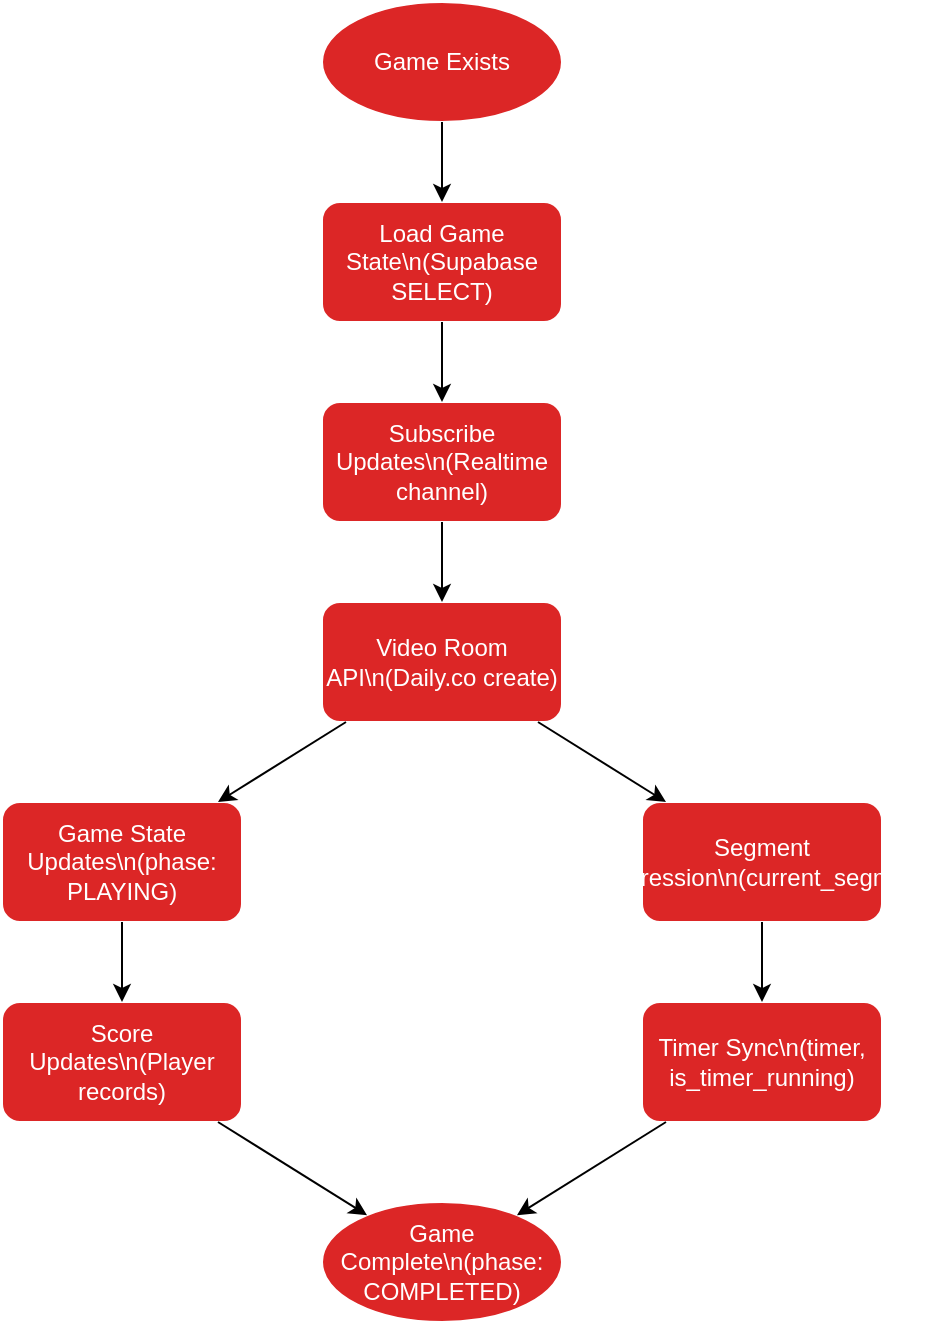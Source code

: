 <mxfile version="24.7.17">
  <diagram name="Host Backend Flow" id="host-backend-flow">
    
<mxGraphModel dx="1422" dy="794" grid="1" gridSize="10" guides="1" tooltips="1" connect="1" arrows="1" fold="1" page="1" pageScale="1" pageWidth="827" pageHeight="1169">
  <root>
    <mxCell id="0"/>
    <mxCell id="1" parent="0"/>
    
    <!-- Start State -->
    <mxCell id="start" value="Game Exists" style="ellipse;whiteSpace=wrap;html=1;fillColor=#DC2626;fontColor=white;strokeColor=white;" vertex="1" parent="1">
      <mxGeometry x="360" y="40" width="120" height="60" as="geometry"/>
    </mxCell>
    
    <!-- Load Game State -->
    <mxCell id="load_state" value="Load Game State\n(Supabase SELECT)" style="rounded=1;whiteSpace=wrap;html=1;fillColor=#DC2626;fontColor=white;strokeColor=white;" vertex="1" parent="1">
      <mxGeometry x="360" y="140" width="120" height="60" as="geometry"/>
    </mxCell>
    
    <!-- Subscribe to Updates -->
    <mxCell id="subscribe" value="Subscribe Updates\n(Realtime channel)" style="rounded=1;whiteSpace=wrap;html=1;fillColor=#DC2626;fontColor=white;strokeColor=white;" vertex="1" parent="1">
      <mxGeometry x="360" y="240" width="120" height="60" as="geometry"/>
    </mxCell>
    
    <!-- Video Room Creation -->
    <mxCell id="video_create" value="Video Room API\n(Daily.co create)" style="rounded=1;whiteSpace=wrap;html=1;fillColor=#DC2626;fontColor=white;strokeColor=white;" vertex="1" parent="1">
      <mxGeometry x="360" y="340" width="120" height="60" as="geometry"/>
    </mxCell>
    
    <!-- Game State Updates -->
    <mxCell id="state_updates" value="Game State Updates\n(phase: PLAYING)" style="rounded=1;whiteSpace=wrap;html=1;fillColor=#DC2626;fontColor=white;strokeColor=white;" vertex="1" parent="1">
      <mxGeometry x="200" y="440" width="120" height="60" as="geometry"/>
    </mxCell>
    
    <!-- Segment Progression -->
    <mxCell id="segment_prog" value="Segment Progression\n(current_segment)" style="rounded=1;whiteSpace=wrap;html=1;fillColor=#DC2626;fontColor=white;strokeColor=white;" vertex="1" parent="1">
      <mxGeometry x="520" y="440" width="120" height="60" as="geometry"/>
    </mxCell>
    
    <!-- Score Updates -->
    <mxCell id="score_updates" value="Score Updates\n(Player records)" style="rounded=1;whiteSpace=wrap;html=1;fillColor=#DC2626;fontColor=white;strokeColor=white;" vertex="1" parent="1">
      <mxGeometry x="200" y="540" width="120" height="60" as="geometry"/>
    </mxCell>
    
    <!-- Timer Sync -->
    <mxCell id="timer_sync" value="Timer Sync\n(timer, is_timer_running)" style="rounded=1;whiteSpace=wrap;html=1;fillColor=#DC2626;fontColor=white;strokeColor=white;" vertex="1" parent="1">
      <mxGeometry x="520" y="540" width="120" height="60" as="geometry"/>
    </mxCell>
    
    <!-- End State -->
    <mxCell id="end" value="Game Complete\n(phase: COMPLETED)" style="ellipse;whiteSpace=wrap;html=1;fillColor=#DC2626;fontColor=white;strokeColor=white;" vertex="1" parent="1">
      <mxGeometry x="360" y="640" width="120" height="60" as="geometry"/>
    </mxCell>
    
    <!-- Transitions -->
    <mxCell edge="1" parent="1" source="start" target="load_state">
      <mxGeometry relative="1" as="geometry"/>
    </mxCell>
    <mxCell edge="1" parent="1" source="load_state" target="subscribe">
      <mxGeometry relative="1" as="geometry"/>
    </mxCell>
    <mxCell edge="1" parent="1" source="subscribe" target="video_create">
      <mxGeometry relative="1" as="geometry"/>
    </mxCell>
    <mxCell edge="1" parent="1" source="video_create" target="state_updates">
      <mxGeometry relative="1" as="geometry"/>
    </mxCell>
    <mxCell edge="1" parent="1" source="video_create" target="segment_prog">
      <mxGeometry relative="1" as="geometry"/>
    </mxCell>
    <mxCell edge="1" parent="1" source="state_updates" target="score_updates">
      <mxGeometry relative="1" as="geometry"/>
    </mxCell>
    <mxCell edge="1" parent="1" source="segment_prog" target="timer_sync">
      <mxGeometry relative="1" as="geometry"/>
    </mxCell>
    <mxCell edge="1" parent="1" source="score_updates" target="end">
      <mxGeometry relative="1" as="geometry"/>
    </mxCell>
    <mxCell edge="1" parent="1" source="timer_sync" target="end">
      <mxGeometry relative="1" as="geometry"/>
    </mxCell>
    
  </root>
</mxGraphModel>
  </diagram>
</mxfile>